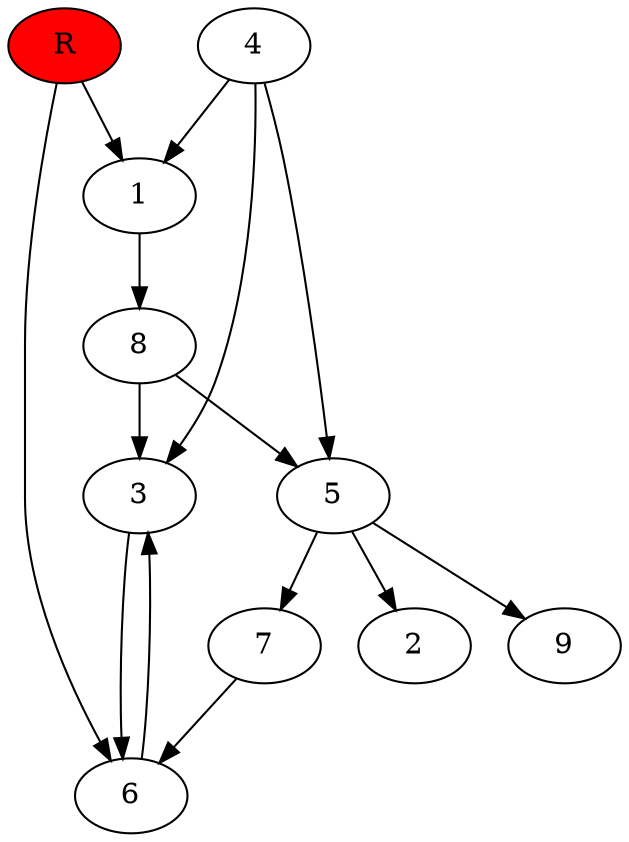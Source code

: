 digraph prb46 {
	1
	2
	3
	4
	5
	6
	7
	8
	R [fillcolor="#ff0000" style=filled]
	1 -> 8
	3 -> 6
	4 -> 1
	4 -> 3
	4 -> 5
	5 -> 2
	5 -> 7
	5 -> 9
	6 -> 3
	7 -> 6
	8 -> 3
	8 -> 5
	R -> 1
	R -> 6
}
